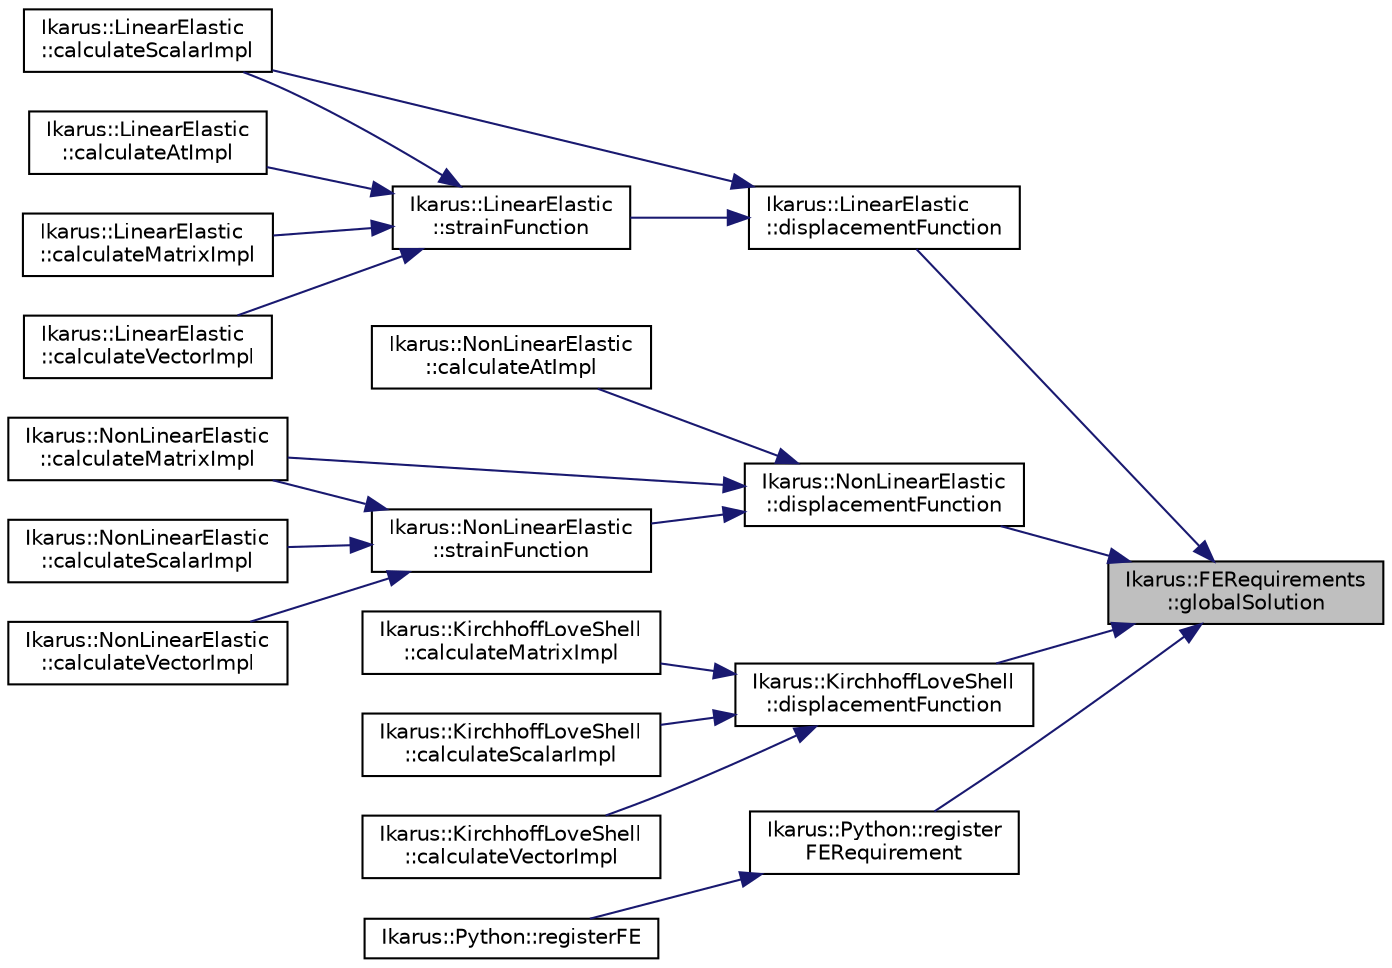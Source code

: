 digraph "Ikarus::FERequirements::globalSolution"
{
 // LATEX_PDF_SIZE
  edge [fontname="Helvetica",fontsize="10",labelfontname="Helvetica",labelfontsize="10"];
  node [fontname="Helvetica",fontsize="10",shape=record];
  rankdir="RL";
  Node1 [label="Ikarus::FERequirements\l::globalSolution",height=0.2,width=0.4,color="black", fillcolor="grey75", style="filled", fontcolor="black",tooltip="Get the global solution vector."];
  Node1 -> Node2 [dir="back",color="midnightblue",fontsize="10",style="solid",fontname="Helvetica"];
  Node2 [label="Ikarus::LinearElastic\l::displacementFunction",height=0.2,width=0.4,color="black", fillcolor="white", style="filled",URL="$a01429.html#ae15bafb3acd360fed1e5b1aa3ffb41a1",tooltip="Gets the displacement function for the given Requirement and optional displacement vector."];
  Node2 -> Node3 [dir="back",color="midnightblue",fontsize="10",style="solid",fontname="Helvetica"];
  Node3 [label="Ikarus::LinearElastic\l::calculateScalarImpl",height=0.2,width=0.4,color="black", fillcolor="white", style="filled",URL="$a01429.html#a28498b1fc6009e9b9d4def6843885071",tooltip=" "];
  Node2 -> Node4 [dir="back",color="midnightblue",fontsize="10",style="solid",fontname="Helvetica"];
  Node4 [label="Ikarus::LinearElastic\l::strainFunction",height=0.2,width=0.4,color="black", fillcolor="white", style="filled",URL="$a01429.html#a6edfa724b62a794c1fa6763e6ff84b52",tooltip="Gets the strain function for the given Requirement and optional displacement vector."];
  Node4 -> Node5 [dir="back",color="midnightblue",fontsize="10",style="solid",fontname="Helvetica"];
  Node5 [label="Ikarus::LinearElastic\l::calculateAtImpl",height=0.2,width=0.4,color="black", fillcolor="white", style="filled",URL="$a01429.html#accd82b0a732d5d95d078da1f68e02049",tooltip="Calculates a requested result at a specific local position."];
  Node4 -> Node6 [dir="back",color="midnightblue",fontsize="10",style="solid",fontname="Helvetica"];
  Node6 [label="Ikarus::LinearElastic\l::calculateMatrixImpl",height=0.2,width=0.4,color="black", fillcolor="white", style="filled",URL="$a01429.html#aaccaa2b9ee5c942b6f60d3068aced6e4",tooltip=" "];
  Node4 -> Node3 [dir="back",color="midnightblue",fontsize="10",style="solid",fontname="Helvetica"];
  Node4 -> Node7 [dir="back",color="midnightblue",fontsize="10",style="solid",fontname="Helvetica"];
  Node7 [label="Ikarus::LinearElastic\l::calculateVectorImpl",height=0.2,width=0.4,color="black", fillcolor="white", style="filled",URL="$a01429.html#a6a8fa2f60b478ea1e11ea863d4436f93",tooltip=" "];
  Node1 -> Node8 [dir="back",color="midnightblue",fontsize="10",style="solid",fontname="Helvetica"];
  Node8 [label="Ikarus::NonLinearElastic\l::displacementFunction",height=0.2,width=0.4,color="black", fillcolor="white", style="filled",URL="$a01481.html#abd6925cc756ecdffea3976c3ad252dac",tooltip="Get the displacement function for the given Requirement."];
  Node8 -> Node9 [dir="back",color="midnightblue",fontsize="10",style="solid",fontname="Helvetica"];
  Node9 [label="Ikarus::NonLinearElastic\l::calculateAtImpl",height=0.2,width=0.4,color="black", fillcolor="white", style="filled",URL="$a01481.html#a96d38ec53bc012671e6d04bc3eb8c1f4",tooltip="Calculates a requested result at a specific local position."];
  Node8 -> Node10 [dir="back",color="midnightblue",fontsize="10",style="solid",fontname="Helvetica"];
  Node10 [label="Ikarus::NonLinearElastic\l::calculateMatrixImpl",height=0.2,width=0.4,color="black", fillcolor="white", style="filled",URL="$a01481.html#aa54197bd165210db66028abcda00be24",tooltip="Calculate the matrix associated with the given Requirement."];
  Node8 -> Node11 [dir="back",color="midnightblue",fontsize="10",style="solid",fontname="Helvetica"];
  Node11 [label="Ikarus::NonLinearElastic\l::strainFunction",height=0.2,width=0.4,color="black", fillcolor="white", style="filled",URL="$a01481.html#a285fd9ad1535df453f184154587bb1ff",tooltip="The strain function for the given Requirement."];
  Node11 -> Node10 [dir="back",color="midnightblue",fontsize="10",style="solid",fontname="Helvetica"];
  Node11 -> Node12 [dir="back",color="midnightblue",fontsize="10",style="solid",fontname="Helvetica"];
  Node12 [label="Ikarus::NonLinearElastic\l::calculateScalarImpl",height=0.2,width=0.4,color="black", fillcolor="white", style="filled",URL="$a01481.html#a149037d90b4c2765fdf28c35eeb91f12",tooltip=" "];
  Node11 -> Node13 [dir="back",color="midnightblue",fontsize="10",style="solid",fontname="Helvetica"];
  Node13 [label="Ikarus::NonLinearElastic\l::calculateVectorImpl",height=0.2,width=0.4,color="black", fillcolor="white", style="filled",URL="$a01481.html#a76de3bbd2b95cd470e59d0314b27e18f",tooltip=" "];
  Node1 -> Node14 [dir="back",color="midnightblue",fontsize="10",style="solid",fontname="Helvetica"];
  Node14 [label="Ikarus::KirchhoffLoveShell\l::displacementFunction",height=0.2,width=0.4,color="black", fillcolor="white", style="filled",URL="$a01413.html#a1a0ead836c312ccac84c75ce2fccccfd",tooltip="Get the displacement function and nodal displacements."];
  Node14 -> Node15 [dir="back",color="midnightblue",fontsize="10",style="solid",fontname="Helvetica"];
  Node15 [label="Ikarus::KirchhoffLoveShell\l::calculateMatrixImpl",height=0.2,width=0.4,color="black", fillcolor="white", style="filled",URL="$a01413.html#a71e905f315ca4efee16150b0c43fbabe",tooltip=" "];
  Node14 -> Node16 [dir="back",color="midnightblue",fontsize="10",style="solid",fontname="Helvetica"];
  Node16 [label="Ikarus::KirchhoffLoveShell\l::calculateScalarImpl",height=0.2,width=0.4,color="black", fillcolor="white", style="filled",URL="$a01413.html#ac901c3457b487e52ca4c40ccfb1e69a6",tooltip=" "];
  Node14 -> Node17 [dir="back",color="midnightblue",fontsize="10",style="solid",fontname="Helvetica"];
  Node17 [label="Ikarus::KirchhoffLoveShell\l::calculateVectorImpl",height=0.2,width=0.4,color="black", fillcolor="white", style="filled",URL="$a01413.html#a14aa1287417c41d90c1f9cad4738cc93",tooltip=" "];
  Node1 -> Node18 [dir="back",color="midnightblue",fontsize="10",style="solid",fontname="Helvetica"];
  Node18 [label="Ikarus::Python::register\lFERequirement",height=0.2,width=0.4,color="black", fillcolor="white", style="filled",URL="$a00372.html#a32c3989a8ef1dbc581313ef17a0c6f5b",tooltip=" "];
  Node18 -> Node19 [dir="back",color="midnightblue",fontsize="10",style="solid",fontname="Helvetica"];
  Node19 [label="Ikarus::Python::registerFE",height=0.2,width=0.4,color="black", fillcolor="white", style="filled",URL="$a00352.html#gac8bb4a818dee7342efbc5e174e35b840",tooltip="Register Python bindings for the FE class."];
}
